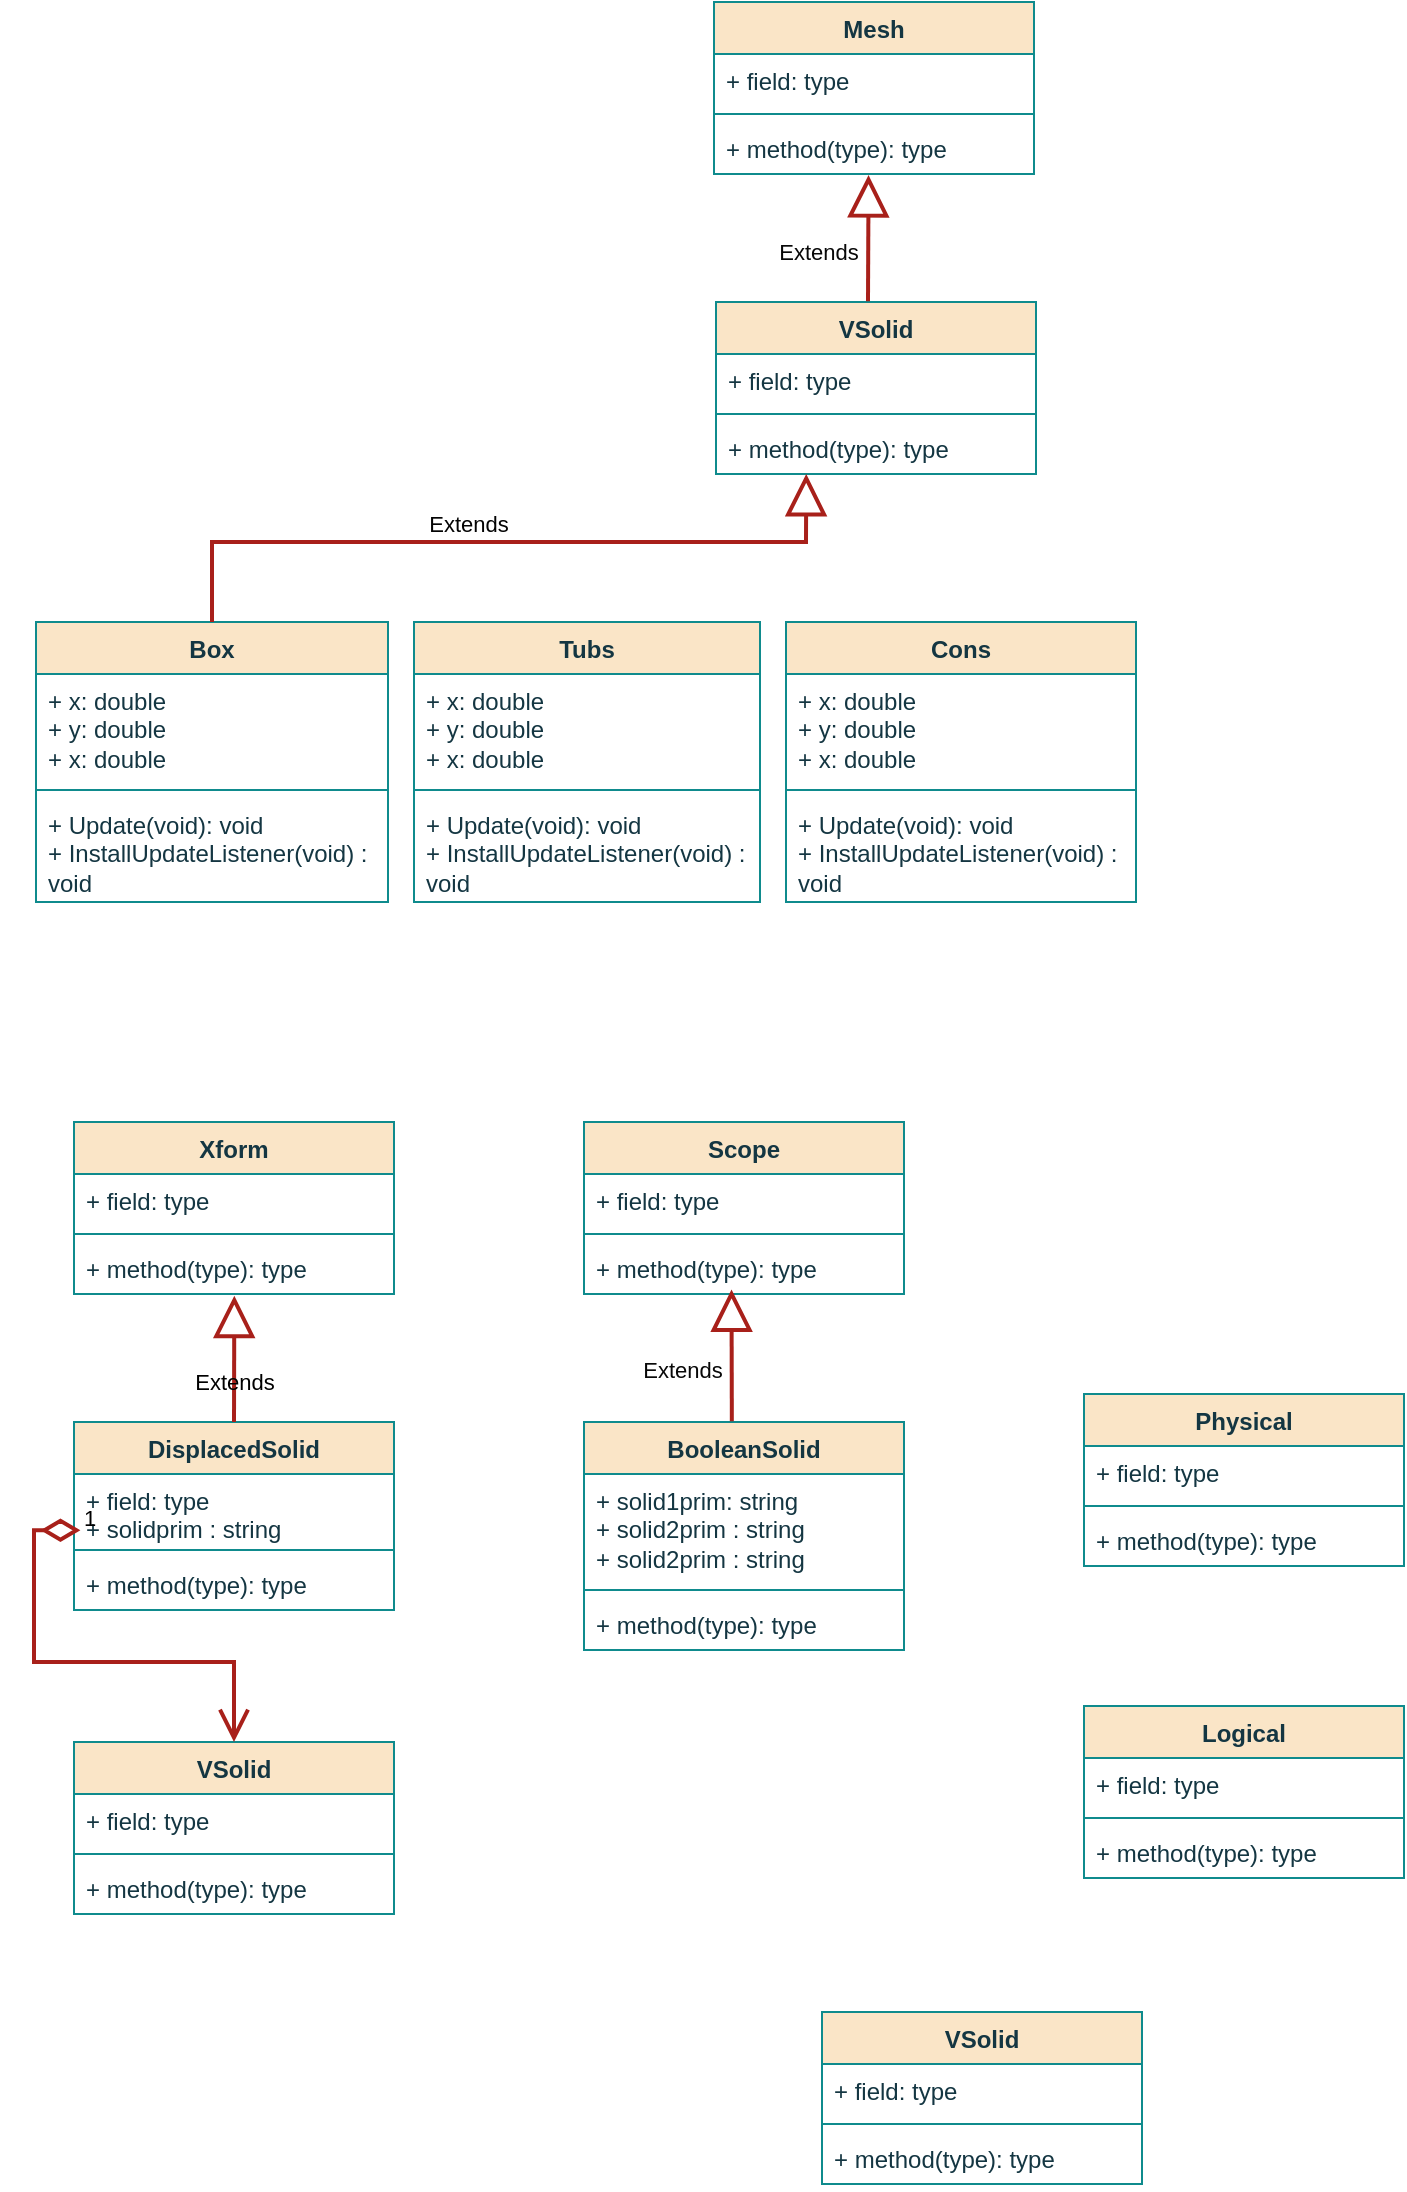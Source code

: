 <mxfile version="24.7.17">
  <diagram name="Page-1" id="c4acf3e9-155e-7222-9cf6-157b1a14988f">
    <mxGraphModel dx="1466" dy="963" grid="0" gridSize="10" guides="1" tooltips="1" connect="1" arrows="1" fold="1" page="1" pageScale="1" pageWidth="827" pageHeight="1169" background="#FFFFFF" math="0" shadow="0">
      <root>
        <mxCell id="0" />
        <mxCell id="1" parent="0" />
        <mxCell id="8_hWq0bAL2FWTZzUCq-o-5" value="Box" style="swimlane;fontStyle=1;align=center;verticalAlign=top;childLayout=stackLayout;horizontal=1;startSize=26;horizontalStack=0;resizeParent=1;resizeParentMax=0;resizeLast=0;collapsible=1;marginBottom=0;whiteSpace=wrap;html=1;labelBackgroundColor=none;fillColor=#FAE5C7;strokeColor=#0F8B8D;fontColor=#143642;" parent="1" vertex="1">
          <mxGeometry x="21" y="360" width="176" height="140" as="geometry" />
        </mxCell>
        <mxCell id="8_hWq0bAL2FWTZzUCq-o-6" value="+ x: double&lt;div&gt;+ y: double&lt;/div&gt;&lt;div&gt;+ x: double&lt;/div&gt;" style="text;strokeColor=none;fillColor=none;align=left;verticalAlign=top;spacingLeft=4;spacingRight=4;overflow=hidden;rotatable=0;points=[[0,0.5],[1,0.5]];portConstraint=eastwest;whiteSpace=wrap;html=1;labelBackgroundColor=none;fontColor=#143642;" parent="8_hWq0bAL2FWTZzUCq-o-5" vertex="1">
          <mxGeometry y="26" width="176" height="54" as="geometry" />
        </mxCell>
        <mxCell id="8_hWq0bAL2FWTZzUCq-o-7" value="" style="line;strokeWidth=1;fillColor=none;align=left;verticalAlign=middle;spacingTop=-1;spacingLeft=3;spacingRight=3;rotatable=0;labelPosition=right;points=[];portConstraint=eastwest;labelBackgroundColor=none;strokeColor=#0F8B8D;fontColor=#143642;" parent="8_hWq0bAL2FWTZzUCq-o-5" vertex="1">
          <mxGeometry y="80" width="176" height="8" as="geometry" />
        </mxCell>
        <mxCell id="8_hWq0bAL2FWTZzUCq-o-8" value="+ Update(void): void&lt;div&gt;+ InstallUpdateListener(void) : void&amp;nbsp;&lt;/div&gt;" style="text;strokeColor=none;fillColor=none;align=left;verticalAlign=top;spacingLeft=4;spacingRight=4;overflow=hidden;rotatable=0;points=[[0,0.5],[1,0.5]];portConstraint=eastwest;whiteSpace=wrap;html=1;labelBackgroundColor=none;fontColor=#143642;" parent="8_hWq0bAL2FWTZzUCq-o-5" vertex="1">
          <mxGeometry y="88" width="176" height="52" as="geometry" />
        </mxCell>
        <mxCell id="8_hWq0bAL2FWTZzUCq-o-9" value="BooleanSolid" style="swimlane;fontStyle=1;align=center;verticalAlign=top;childLayout=stackLayout;horizontal=1;startSize=26;horizontalStack=0;resizeParent=1;resizeParentMax=0;resizeLast=0;collapsible=1;marginBottom=0;whiteSpace=wrap;html=1;labelBackgroundColor=none;fillColor=#FAE5C7;strokeColor=#0F8B8D;fontColor=#143642;" parent="1" vertex="1">
          <mxGeometry x="295" y="760" width="160" height="114" as="geometry" />
        </mxCell>
        <mxCell id="8_hWq0bAL2FWTZzUCq-o-10" value="+ solid1prim: string&lt;div&gt;+ solid2prim : string&lt;/div&gt;&lt;div&gt;+ solid2prim : string&lt;/div&gt;" style="text;strokeColor=none;fillColor=none;align=left;verticalAlign=top;spacingLeft=4;spacingRight=4;overflow=hidden;rotatable=0;points=[[0,0.5],[1,0.5]];portConstraint=eastwest;whiteSpace=wrap;html=1;labelBackgroundColor=none;fontColor=#143642;" parent="8_hWq0bAL2FWTZzUCq-o-9" vertex="1">
          <mxGeometry y="26" width="160" height="54" as="geometry" />
        </mxCell>
        <mxCell id="8_hWq0bAL2FWTZzUCq-o-11" value="" style="line;strokeWidth=1;fillColor=none;align=left;verticalAlign=middle;spacingTop=-1;spacingLeft=3;spacingRight=3;rotatable=0;labelPosition=right;points=[];portConstraint=eastwest;labelBackgroundColor=none;strokeColor=#0F8B8D;fontColor=#143642;" parent="8_hWq0bAL2FWTZzUCq-o-9" vertex="1">
          <mxGeometry y="80" width="160" height="8" as="geometry" />
        </mxCell>
        <mxCell id="8_hWq0bAL2FWTZzUCq-o-12" value="+ method(type): type" style="text;strokeColor=none;fillColor=none;align=left;verticalAlign=top;spacingLeft=4;spacingRight=4;overflow=hidden;rotatable=0;points=[[0,0.5],[1,0.5]];portConstraint=eastwest;whiteSpace=wrap;html=1;labelBackgroundColor=none;fontColor=#143642;" parent="8_hWq0bAL2FWTZzUCq-o-9" vertex="1">
          <mxGeometry y="88" width="160" height="26" as="geometry" />
        </mxCell>
        <mxCell id="8_hWq0bAL2FWTZzUCq-o-13" value="VSolid" style="swimlane;fontStyle=1;align=center;verticalAlign=top;childLayout=stackLayout;horizontal=1;startSize=26;horizontalStack=0;resizeParent=1;resizeParentMax=0;resizeLast=0;collapsible=1;marginBottom=0;whiteSpace=wrap;html=1;labelBackgroundColor=none;fillColor=#FAE5C7;strokeColor=#0F8B8D;fontColor=#143642;" parent="1" vertex="1">
          <mxGeometry x="361" y="200" width="160" height="86" as="geometry" />
        </mxCell>
        <mxCell id="8_hWq0bAL2FWTZzUCq-o-14" value="+ field: type" style="text;strokeColor=none;fillColor=none;align=left;verticalAlign=top;spacingLeft=4;spacingRight=4;overflow=hidden;rotatable=0;points=[[0,0.5],[1,0.5]];portConstraint=eastwest;whiteSpace=wrap;html=1;labelBackgroundColor=none;fontColor=#143642;" parent="8_hWq0bAL2FWTZzUCq-o-13" vertex="1">
          <mxGeometry y="26" width="160" height="26" as="geometry" />
        </mxCell>
        <mxCell id="8_hWq0bAL2FWTZzUCq-o-15" value="" style="line;strokeWidth=1;fillColor=none;align=left;verticalAlign=middle;spacingTop=-1;spacingLeft=3;spacingRight=3;rotatable=0;labelPosition=right;points=[];portConstraint=eastwest;labelBackgroundColor=none;strokeColor=#0F8B8D;fontColor=#143642;" parent="8_hWq0bAL2FWTZzUCq-o-13" vertex="1">
          <mxGeometry y="52" width="160" height="8" as="geometry" />
        </mxCell>
        <mxCell id="8_hWq0bAL2FWTZzUCq-o-16" value="+ method(type): type" style="text;strokeColor=none;fillColor=none;align=left;verticalAlign=top;spacingLeft=4;spacingRight=4;overflow=hidden;rotatable=0;points=[[0,0.5],[1,0.5]];portConstraint=eastwest;whiteSpace=wrap;html=1;labelBackgroundColor=none;fontColor=#143642;" parent="8_hWq0bAL2FWTZzUCq-o-13" vertex="1">
          <mxGeometry y="60" width="160" height="26" as="geometry" />
        </mxCell>
        <mxCell id="6HcQ1MpUdYfN3NQTNpzD-1" value="Xform" style="swimlane;fontStyle=1;align=center;verticalAlign=top;childLayout=stackLayout;horizontal=1;startSize=26;horizontalStack=0;resizeParent=1;resizeParentMax=0;resizeLast=0;collapsible=1;marginBottom=0;whiteSpace=wrap;html=1;labelBackgroundColor=none;fillColor=#FAE5C7;strokeColor=#0F8B8D;fontColor=#143642;" vertex="1" parent="1">
          <mxGeometry x="40" y="610" width="160" height="86" as="geometry" />
        </mxCell>
        <mxCell id="6HcQ1MpUdYfN3NQTNpzD-2" value="+ field: type" style="text;strokeColor=none;fillColor=none;align=left;verticalAlign=top;spacingLeft=4;spacingRight=4;overflow=hidden;rotatable=0;points=[[0,0.5],[1,0.5]];portConstraint=eastwest;whiteSpace=wrap;html=1;labelBackgroundColor=none;fontColor=#143642;" vertex="1" parent="6HcQ1MpUdYfN3NQTNpzD-1">
          <mxGeometry y="26" width="160" height="26" as="geometry" />
        </mxCell>
        <mxCell id="6HcQ1MpUdYfN3NQTNpzD-3" value="" style="line;strokeWidth=1;fillColor=none;align=left;verticalAlign=middle;spacingTop=-1;spacingLeft=3;spacingRight=3;rotatable=0;labelPosition=right;points=[];portConstraint=eastwest;labelBackgroundColor=none;strokeColor=#0F8B8D;fontColor=#143642;" vertex="1" parent="6HcQ1MpUdYfN3NQTNpzD-1">
          <mxGeometry y="52" width="160" height="8" as="geometry" />
        </mxCell>
        <mxCell id="6HcQ1MpUdYfN3NQTNpzD-4" value="+ method(type): type" style="text;strokeColor=none;fillColor=none;align=left;verticalAlign=top;spacingLeft=4;spacingRight=4;overflow=hidden;rotatable=0;points=[[0,0.5],[1,0.5]];portConstraint=eastwest;whiteSpace=wrap;html=1;labelBackgroundColor=none;fontColor=#143642;" vertex="1" parent="6HcQ1MpUdYfN3NQTNpzD-1">
          <mxGeometry y="60" width="160" height="26" as="geometry" />
        </mxCell>
        <mxCell id="6HcQ1MpUdYfN3NQTNpzD-5" value="Mesh" style="swimlane;fontStyle=1;align=center;verticalAlign=top;childLayout=stackLayout;horizontal=1;startSize=26;horizontalStack=0;resizeParent=1;resizeParentMax=0;resizeLast=0;collapsible=1;marginBottom=0;whiteSpace=wrap;html=1;labelBackgroundColor=none;fillColor=#FAE5C7;strokeColor=#0F8B8D;fontColor=#143642;" vertex="1" parent="1">
          <mxGeometry x="360" y="50" width="160" height="86" as="geometry" />
        </mxCell>
        <mxCell id="6HcQ1MpUdYfN3NQTNpzD-6" value="+ field: type" style="text;strokeColor=none;fillColor=none;align=left;verticalAlign=top;spacingLeft=4;spacingRight=4;overflow=hidden;rotatable=0;points=[[0,0.5],[1,0.5]];portConstraint=eastwest;whiteSpace=wrap;html=1;labelBackgroundColor=none;fontColor=#143642;" vertex="1" parent="6HcQ1MpUdYfN3NQTNpzD-5">
          <mxGeometry y="26" width="160" height="26" as="geometry" />
        </mxCell>
        <mxCell id="6HcQ1MpUdYfN3NQTNpzD-7" value="" style="line;strokeWidth=1;fillColor=none;align=left;verticalAlign=middle;spacingTop=-1;spacingLeft=3;spacingRight=3;rotatable=0;labelPosition=right;points=[];portConstraint=eastwest;labelBackgroundColor=none;strokeColor=#0F8B8D;fontColor=#143642;" vertex="1" parent="6HcQ1MpUdYfN3NQTNpzD-5">
          <mxGeometry y="52" width="160" height="8" as="geometry" />
        </mxCell>
        <mxCell id="6HcQ1MpUdYfN3NQTNpzD-8" value="+ method(type): type" style="text;strokeColor=none;fillColor=none;align=left;verticalAlign=top;spacingLeft=4;spacingRight=4;overflow=hidden;rotatable=0;points=[[0,0.5],[1,0.5]];portConstraint=eastwest;whiteSpace=wrap;html=1;labelBackgroundColor=none;fontColor=#143642;" vertex="1" parent="6HcQ1MpUdYfN3NQTNpzD-5">
          <mxGeometry y="60" width="160" height="26" as="geometry" />
        </mxCell>
        <mxCell id="6HcQ1MpUdYfN3NQTNpzD-9" value="DisplacedSolid" style="swimlane;fontStyle=1;align=center;verticalAlign=top;childLayout=stackLayout;horizontal=1;startSize=26;horizontalStack=0;resizeParent=1;resizeParentMax=0;resizeLast=0;collapsible=1;marginBottom=0;whiteSpace=wrap;html=1;labelBackgroundColor=none;fillColor=#FAE5C7;strokeColor=#0F8B8D;fontColor=#143642;" vertex="1" parent="1">
          <mxGeometry x="40" y="760" width="160" height="94" as="geometry" />
        </mxCell>
        <mxCell id="6HcQ1MpUdYfN3NQTNpzD-10" value="+ field: type&lt;div&gt;+ solidprim : string&lt;/div&gt;" style="text;strokeColor=none;fillColor=none;align=left;verticalAlign=top;spacingLeft=4;spacingRight=4;overflow=hidden;rotatable=0;points=[[0,0.5],[1,0.5]];portConstraint=eastwest;whiteSpace=wrap;html=1;labelBackgroundColor=none;fontColor=#143642;" vertex="1" parent="6HcQ1MpUdYfN3NQTNpzD-9">
          <mxGeometry y="26" width="160" height="34" as="geometry" />
        </mxCell>
        <mxCell id="6HcQ1MpUdYfN3NQTNpzD-11" value="" style="line;strokeWidth=1;fillColor=none;align=left;verticalAlign=middle;spacingTop=-1;spacingLeft=3;spacingRight=3;rotatable=0;labelPosition=right;points=[];portConstraint=eastwest;labelBackgroundColor=none;strokeColor=#0F8B8D;fontColor=#143642;" vertex="1" parent="6HcQ1MpUdYfN3NQTNpzD-9">
          <mxGeometry y="60" width="160" height="8" as="geometry" />
        </mxCell>
        <mxCell id="6HcQ1MpUdYfN3NQTNpzD-12" value="+ method(type): type" style="text;strokeColor=none;fillColor=none;align=left;verticalAlign=top;spacingLeft=4;spacingRight=4;overflow=hidden;rotatable=0;points=[[0,0.5],[1,0.5]];portConstraint=eastwest;whiteSpace=wrap;html=1;labelBackgroundColor=none;fontColor=#143642;" vertex="1" parent="6HcQ1MpUdYfN3NQTNpzD-9">
          <mxGeometry y="68" width="160" height="26" as="geometry" />
        </mxCell>
        <mxCell id="6HcQ1MpUdYfN3NQTNpzD-15" value="&lt;font color=&quot;#030303&quot;&gt;Extends&lt;/font&gt;" style="endArrow=block;endSize=16;endFill=0;html=1;rounded=0;entryX=0.532;entryY=1.021;entryDx=0;entryDy=0;entryPerimeter=0;exitX=0.5;exitY=0;exitDx=0;exitDy=0;strokeWidth=2;fontColor=default;labelBackgroundColor=none;strokeColor=#A8201A;" edge="1" parent="1" source="8_hWq0bAL2FWTZzUCq-o-5">
          <mxGeometry x="-0.094" y="9" width="160" relative="1" as="geometry">
            <mxPoint x="260" y="319.45" as="sourcePoint" />
            <mxPoint x="406.12" y="285.996" as="targetPoint" />
            <Array as="points">
              <mxPoint x="109" y="320" />
              <mxPoint x="370" y="320" />
              <mxPoint x="406" y="320" />
            </Array>
            <mxPoint as="offset" />
          </mxGeometry>
        </mxCell>
        <mxCell id="6HcQ1MpUdYfN3NQTNpzD-18" value="&lt;font color=&quot;#080808&quot;&gt;Extends&lt;/font&gt;" style="endArrow=block;endSize=16;endFill=0;html=1;rounded=0;entryX=0.483;entryY=1.021;entryDx=0;entryDy=0;entryPerimeter=0;strokeWidth=2;exitX=0.475;exitY=-0.005;exitDx=0;exitDy=0;exitPerimeter=0;fontColor=default;labelBackgroundColor=none;strokeColor=#A8201A;" edge="1" parent="1" source="8_hWq0bAL2FWTZzUCq-o-13" target="6HcQ1MpUdYfN3NQTNpzD-8">
          <mxGeometry x="-0.224" y="25" width="160" relative="1" as="geometry">
            <mxPoint x="430" y="200" as="sourcePoint" />
            <mxPoint x="590" y="200" as="targetPoint" />
            <mxPoint as="offset" />
          </mxGeometry>
        </mxCell>
        <mxCell id="6HcQ1MpUdYfN3NQTNpzD-30" value="Extends" style="endArrow=block;endSize=16;endFill=0;html=1;rounded=0;entryX=0.501;entryY=1.033;entryDx=0;entryDy=0;entryPerimeter=0;exitX=0.5;exitY=0;exitDx=0;exitDy=0;strokeWidth=2;fontColor=default;labelBackgroundColor=none;strokeColor=#A8201A;" edge="1" parent="1" source="6HcQ1MpUdYfN3NQTNpzD-9" target="6HcQ1MpUdYfN3NQTNpzD-4">
          <mxGeometry x="-0.366" width="160" relative="1" as="geometry">
            <mxPoint x="-40" y="730" as="sourcePoint" />
            <mxPoint x="120" y="730" as="targetPoint" />
            <mxPoint as="offset" />
          </mxGeometry>
        </mxCell>
        <mxCell id="6HcQ1MpUdYfN3NQTNpzD-31" value="VSolid" style="swimlane;fontStyle=1;align=center;verticalAlign=top;childLayout=stackLayout;horizontal=1;startSize=26;horizontalStack=0;resizeParent=1;resizeParentMax=0;resizeLast=0;collapsible=1;marginBottom=0;whiteSpace=wrap;html=1;labelBackgroundColor=none;fillColor=#FAE5C7;strokeColor=#0F8B8D;fontColor=#143642;" vertex="1" parent="1">
          <mxGeometry x="40" y="920" width="160" height="86" as="geometry" />
        </mxCell>
        <mxCell id="6HcQ1MpUdYfN3NQTNpzD-32" value="+ field: type" style="text;strokeColor=none;fillColor=none;align=left;verticalAlign=top;spacingLeft=4;spacingRight=4;overflow=hidden;rotatable=0;points=[[0,0.5],[1,0.5]];portConstraint=eastwest;whiteSpace=wrap;html=1;labelBackgroundColor=none;fontColor=#143642;" vertex="1" parent="6HcQ1MpUdYfN3NQTNpzD-31">
          <mxGeometry y="26" width="160" height="26" as="geometry" />
        </mxCell>
        <mxCell id="6HcQ1MpUdYfN3NQTNpzD-33" value="" style="line;strokeWidth=1;fillColor=none;align=left;verticalAlign=middle;spacingTop=-1;spacingLeft=3;spacingRight=3;rotatable=0;labelPosition=right;points=[];portConstraint=eastwest;labelBackgroundColor=none;strokeColor=#0F8B8D;fontColor=#143642;" vertex="1" parent="6HcQ1MpUdYfN3NQTNpzD-31">
          <mxGeometry y="52" width="160" height="8" as="geometry" />
        </mxCell>
        <mxCell id="6HcQ1MpUdYfN3NQTNpzD-34" value="+ method(type): type" style="text;strokeColor=none;fillColor=none;align=left;verticalAlign=top;spacingLeft=4;spacingRight=4;overflow=hidden;rotatable=0;points=[[0,0.5],[1,0.5]];portConstraint=eastwest;whiteSpace=wrap;html=1;labelBackgroundColor=none;fontColor=#143642;" vertex="1" parent="6HcQ1MpUdYfN3NQTNpzD-31">
          <mxGeometry y="60" width="160" height="26" as="geometry" />
        </mxCell>
        <mxCell id="6HcQ1MpUdYfN3NQTNpzD-39" value="1" style="endArrow=open;html=1;endSize=12;startArrow=diamondThin;startSize=14;startFill=0;edgeStyle=orthogonalEdgeStyle;align=left;verticalAlign=bottom;rounded=0;entryX=0.5;entryY=0;entryDx=0;entryDy=0;exitX=0.02;exitY=0.827;exitDx=0;exitDy=0;exitPerimeter=0;strokeWidth=2;fontColor=default;labelBackgroundColor=none;strokeColor=#A8201A;" edge="1" parent="1" source="6HcQ1MpUdYfN3NQTNpzD-10" target="6HcQ1MpUdYfN3NQTNpzD-31">
          <mxGeometry x="-1" y="3" relative="1" as="geometry">
            <mxPoint x="20" y="840" as="sourcePoint" />
            <mxPoint x="180" y="840" as="targetPoint" />
            <Array as="points">
              <mxPoint x="20" y="814" />
              <mxPoint x="20" y="880" />
              <mxPoint x="120" y="880" />
            </Array>
          </mxGeometry>
        </mxCell>
        <mxCell id="6HcQ1MpUdYfN3NQTNpzD-49" value="Tubs" style="swimlane;fontStyle=1;align=center;verticalAlign=top;childLayout=stackLayout;horizontal=1;startSize=26;horizontalStack=0;resizeParent=1;resizeParentMax=0;resizeLast=0;collapsible=1;marginBottom=0;whiteSpace=wrap;html=1;labelBackgroundColor=none;fillColor=#FAE5C7;strokeColor=#0F8B8D;fontColor=#143642;" vertex="1" parent="1">
          <mxGeometry x="210" y="360" width="173" height="140" as="geometry" />
        </mxCell>
        <mxCell id="6HcQ1MpUdYfN3NQTNpzD-50" value="+ x: double&lt;div&gt;+ y: double&lt;/div&gt;&lt;div&gt;+ x: double&lt;/div&gt;" style="text;strokeColor=none;fillColor=none;align=left;verticalAlign=top;spacingLeft=4;spacingRight=4;overflow=hidden;rotatable=0;points=[[0,0.5],[1,0.5]];portConstraint=eastwest;whiteSpace=wrap;html=1;labelBackgroundColor=none;fontColor=#143642;" vertex="1" parent="6HcQ1MpUdYfN3NQTNpzD-49">
          <mxGeometry y="26" width="173" height="54" as="geometry" />
        </mxCell>
        <mxCell id="6HcQ1MpUdYfN3NQTNpzD-51" value="" style="line;strokeWidth=1;fillColor=none;align=left;verticalAlign=middle;spacingTop=-1;spacingLeft=3;spacingRight=3;rotatable=0;labelPosition=right;points=[];portConstraint=eastwest;labelBackgroundColor=none;strokeColor=#0F8B8D;fontColor=#143642;" vertex="1" parent="6HcQ1MpUdYfN3NQTNpzD-49">
          <mxGeometry y="80" width="173" height="8" as="geometry" />
        </mxCell>
        <mxCell id="6HcQ1MpUdYfN3NQTNpzD-52" value="+ Update(void): void&lt;div&gt;+ InstallUpdateListener(void) : void&amp;nbsp;&lt;/div&gt;" style="text;strokeColor=none;fillColor=none;align=left;verticalAlign=top;spacingLeft=4;spacingRight=4;overflow=hidden;rotatable=0;points=[[0,0.5],[1,0.5]];portConstraint=eastwest;whiteSpace=wrap;html=1;labelBackgroundColor=none;fontColor=#143642;" vertex="1" parent="6HcQ1MpUdYfN3NQTNpzD-49">
          <mxGeometry y="88" width="173" height="52" as="geometry" />
        </mxCell>
        <mxCell id="6HcQ1MpUdYfN3NQTNpzD-57" value="Cons" style="swimlane;fontStyle=1;align=center;verticalAlign=top;childLayout=stackLayout;horizontal=1;startSize=26;horizontalStack=0;resizeParent=1;resizeParentMax=0;resizeLast=0;collapsible=1;marginBottom=0;whiteSpace=wrap;html=1;labelBackgroundColor=none;fillColor=#FAE5C7;strokeColor=#0F8B8D;fontColor=#143642;" vertex="1" parent="1">
          <mxGeometry x="396" y="360" width="175" height="140" as="geometry" />
        </mxCell>
        <mxCell id="6HcQ1MpUdYfN3NQTNpzD-58" value="+ x: double&lt;div&gt;+ y: double&lt;/div&gt;&lt;div&gt;+ x: double&lt;/div&gt;" style="text;strokeColor=none;fillColor=none;align=left;verticalAlign=top;spacingLeft=4;spacingRight=4;overflow=hidden;rotatable=0;points=[[0,0.5],[1,0.5]];portConstraint=eastwest;whiteSpace=wrap;html=1;labelBackgroundColor=none;fontColor=#143642;" vertex="1" parent="6HcQ1MpUdYfN3NQTNpzD-57">
          <mxGeometry y="26" width="175" height="54" as="geometry" />
        </mxCell>
        <mxCell id="6HcQ1MpUdYfN3NQTNpzD-59" value="" style="line;strokeWidth=1;fillColor=none;align=left;verticalAlign=middle;spacingTop=-1;spacingLeft=3;spacingRight=3;rotatable=0;labelPosition=right;points=[];portConstraint=eastwest;labelBackgroundColor=none;strokeColor=#0F8B8D;fontColor=#143642;" vertex="1" parent="6HcQ1MpUdYfN3NQTNpzD-57">
          <mxGeometry y="80" width="175" height="8" as="geometry" />
        </mxCell>
        <mxCell id="6HcQ1MpUdYfN3NQTNpzD-60" value="+ Update(void): void&lt;div&gt;+ InstallUpdateListener(void) : void&amp;nbsp;&lt;/div&gt;" style="text;strokeColor=none;fillColor=none;align=left;verticalAlign=top;spacingLeft=4;spacingRight=4;overflow=hidden;rotatable=0;points=[[0,0.5],[1,0.5]];portConstraint=eastwest;whiteSpace=wrap;html=1;labelBackgroundColor=none;fontColor=#143642;" vertex="1" parent="6HcQ1MpUdYfN3NQTNpzD-57">
          <mxGeometry y="88" width="175" height="52" as="geometry" />
        </mxCell>
        <mxCell id="6HcQ1MpUdYfN3NQTNpzD-69" value="Scope" style="swimlane;fontStyle=1;align=center;verticalAlign=top;childLayout=stackLayout;horizontal=1;startSize=26;horizontalStack=0;resizeParent=1;resizeParentMax=0;resizeLast=0;collapsible=1;marginBottom=0;whiteSpace=wrap;html=1;strokeColor=#0F8B8D;fontColor=#143642;fillColor=#FAE5C7;" vertex="1" parent="1">
          <mxGeometry x="295" y="610" width="160" height="86" as="geometry" />
        </mxCell>
        <mxCell id="6HcQ1MpUdYfN3NQTNpzD-70" value="+ field: type" style="text;strokeColor=none;fillColor=none;align=left;verticalAlign=top;spacingLeft=4;spacingRight=4;overflow=hidden;rotatable=0;points=[[0,0.5],[1,0.5]];portConstraint=eastwest;whiteSpace=wrap;html=1;fontColor=#143642;" vertex="1" parent="6HcQ1MpUdYfN3NQTNpzD-69">
          <mxGeometry y="26" width="160" height="26" as="geometry" />
        </mxCell>
        <mxCell id="6HcQ1MpUdYfN3NQTNpzD-71" value="" style="line;strokeWidth=1;fillColor=none;align=left;verticalAlign=middle;spacingTop=-1;spacingLeft=3;spacingRight=3;rotatable=0;labelPosition=right;points=[];portConstraint=eastwest;strokeColor=inherit;fontColor=#143642;" vertex="1" parent="6HcQ1MpUdYfN3NQTNpzD-69">
          <mxGeometry y="52" width="160" height="8" as="geometry" />
        </mxCell>
        <mxCell id="6HcQ1MpUdYfN3NQTNpzD-72" value="+ method(type): type" style="text;strokeColor=none;fillColor=none;align=left;verticalAlign=top;spacingLeft=4;spacingRight=4;overflow=hidden;rotatable=0;points=[[0,0.5],[1,0.5]];portConstraint=eastwest;whiteSpace=wrap;html=1;fontColor=#143642;" vertex="1" parent="6HcQ1MpUdYfN3NQTNpzD-69">
          <mxGeometry y="60" width="160" height="26" as="geometry" />
        </mxCell>
        <mxCell id="6HcQ1MpUdYfN3NQTNpzD-91" value="&lt;font color=&quot;#080808&quot;&gt;Extends&lt;/font&gt;" style="endArrow=block;endSize=16;endFill=0;html=1;rounded=0;entryX=0.461;entryY=0.913;entryDx=0;entryDy=0;entryPerimeter=0;strokeWidth=2;exitX=0.462;exitY=-0.003;exitDx=0;exitDy=0;exitPerimeter=0;fontColor=default;labelBackgroundColor=none;strokeColor=#A8201A;" edge="1" parent="1" source="8_hWq0bAL2FWTZzUCq-o-9" target="6HcQ1MpUdYfN3NQTNpzD-72">
          <mxGeometry x="-0.224" y="25" width="160" relative="1" as="geometry">
            <mxPoint x="371" y="759" as="sourcePoint" />
            <mxPoint x="371" y="696" as="targetPoint" />
            <mxPoint as="offset" />
          </mxGeometry>
        </mxCell>
        <mxCell id="6HcQ1MpUdYfN3NQTNpzD-92" value="Physical" style="swimlane;fontStyle=1;align=center;verticalAlign=top;childLayout=stackLayout;horizontal=1;startSize=26;horizontalStack=0;resizeParent=1;resizeParentMax=0;resizeLast=0;collapsible=1;marginBottom=0;whiteSpace=wrap;html=1;strokeColor=#0F8B8D;fontColor=#143642;fillColor=#FAE5C7;" vertex="1" parent="1">
          <mxGeometry x="545" y="746" width="160" height="86" as="geometry" />
        </mxCell>
        <mxCell id="6HcQ1MpUdYfN3NQTNpzD-93" value="+ field: type" style="text;strokeColor=none;fillColor=none;align=left;verticalAlign=top;spacingLeft=4;spacingRight=4;overflow=hidden;rotatable=0;points=[[0,0.5],[1,0.5]];portConstraint=eastwest;whiteSpace=wrap;html=1;fontColor=#143642;" vertex="1" parent="6HcQ1MpUdYfN3NQTNpzD-92">
          <mxGeometry y="26" width="160" height="26" as="geometry" />
        </mxCell>
        <mxCell id="6HcQ1MpUdYfN3NQTNpzD-94" value="" style="line;strokeWidth=1;fillColor=none;align=left;verticalAlign=middle;spacingTop=-1;spacingLeft=3;spacingRight=3;rotatable=0;labelPosition=right;points=[];portConstraint=eastwest;strokeColor=inherit;fontColor=#143642;" vertex="1" parent="6HcQ1MpUdYfN3NQTNpzD-92">
          <mxGeometry y="52" width="160" height="8" as="geometry" />
        </mxCell>
        <mxCell id="6HcQ1MpUdYfN3NQTNpzD-95" value="+ method(type): type" style="text;strokeColor=none;fillColor=none;align=left;verticalAlign=top;spacingLeft=4;spacingRight=4;overflow=hidden;rotatable=0;points=[[0,0.5],[1,0.5]];portConstraint=eastwest;whiteSpace=wrap;html=1;fontColor=#143642;" vertex="1" parent="6HcQ1MpUdYfN3NQTNpzD-92">
          <mxGeometry y="60" width="160" height="26" as="geometry" />
        </mxCell>
        <mxCell id="6HcQ1MpUdYfN3NQTNpzD-102" value="Logical" style="swimlane;fontStyle=1;align=center;verticalAlign=top;childLayout=stackLayout;horizontal=1;startSize=26;horizontalStack=0;resizeParent=1;resizeParentMax=0;resizeLast=0;collapsible=1;marginBottom=0;whiteSpace=wrap;html=1;strokeColor=#0F8B8D;fontColor=#143642;fillColor=#FAE5C7;" vertex="1" parent="1">
          <mxGeometry x="545" y="902" width="160" height="86" as="geometry" />
        </mxCell>
        <mxCell id="6HcQ1MpUdYfN3NQTNpzD-103" value="+ field: type" style="text;strokeColor=none;fillColor=none;align=left;verticalAlign=top;spacingLeft=4;spacingRight=4;overflow=hidden;rotatable=0;points=[[0,0.5],[1,0.5]];portConstraint=eastwest;whiteSpace=wrap;html=1;fontColor=#143642;" vertex="1" parent="6HcQ1MpUdYfN3NQTNpzD-102">
          <mxGeometry y="26" width="160" height="26" as="geometry" />
        </mxCell>
        <mxCell id="6HcQ1MpUdYfN3NQTNpzD-104" value="" style="line;strokeWidth=1;fillColor=none;align=left;verticalAlign=middle;spacingTop=-1;spacingLeft=3;spacingRight=3;rotatable=0;labelPosition=right;points=[];portConstraint=eastwest;strokeColor=inherit;fontColor=#143642;" vertex="1" parent="6HcQ1MpUdYfN3NQTNpzD-102">
          <mxGeometry y="52" width="160" height="8" as="geometry" />
        </mxCell>
        <mxCell id="6HcQ1MpUdYfN3NQTNpzD-105" value="+ method(type): type" style="text;strokeColor=none;fillColor=none;align=left;verticalAlign=top;spacingLeft=4;spacingRight=4;overflow=hidden;rotatable=0;points=[[0,0.5],[1,0.5]];portConstraint=eastwest;whiteSpace=wrap;html=1;fontColor=#143642;" vertex="1" parent="6HcQ1MpUdYfN3NQTNpzD-102">
          <mxGeometry y="60" width="160" height="26" as="geometry" />
        </mxCell>
        <mxCell id="6HcQ1MpUdYfN3NQTNpzD-106" value="VSolid" style="swimlane;fontStyle=1;align=center;verticalAlign=top;childLayout=stackLayout;horizontal=1;startSize=26;horizontalStack=0;resizeParent=1;resizeParentMax=0;resizeLast=0;collapsible=1;marginBottom=0;whiteSpace=wrap;html=1;labelBackgroundColor=none;fillColor=#FAE5C7;strokeColor=#0F8B8D;fontColor=#143642;" vertex="1" parent="1">
          <mxGeometry x="414" y="1055" width="160" height="86" as="geometry" />
        </mxCell>
        <mxCell id="6HcQ1MpUdYfN3NQTNpzD-107" value="+ field: type" style="text;strokeColor=none;fillColor=none;align=left;verticalAlign=top;spacingLeft=4;spacingRight=4;overflow=hidden;rotatable=0;points=[[0,0.5],[1,0.5]];portConstraint=eastwest;whiteSpace=wrap;html=1;labelBackgroundColor=none;fontColor=#143642;" vertex="1" parent="6HcQ1MpUdYfN3NQTNpzD-106">
          <mxGeometry y="26" width="160" height="26" as="geometry" />
        </mxCell>
        <mxCell id="6HcQ1MpUdYfN3NQTNpzD-108" value="" style="line;strokeWidth=1;fillColor=none;align=left;verticalAlign=middle;spacingTop=-1;spacingLeft=3;spacingRight=3;rotatable=0;labelPosition=right;points=[];portConstraint=eastwest;labelBackgroundColor=none;strokeColor=#0F8B8D;fontColor=#143642;" vertex="1" parent="6HcQ1MpUdYfN3NQTNpzD-106">
          <mxGeometry y="52" width="160" height="8" as="geometry" />
        </mxCell>
        <mxCell id="6HcQ1MpUdYfN3NQTNpzD-109" value="+ method(type): type" style="text;strokeColor=none;fillColor=none;align=left;verticalAlign=top;spacingLeft=4;spacingRight=4;overflow=hidden;rotatable=0;points=[[0,0.5],[1,0.5]];portConstraint=eastwest;whiteSpace=wrap;html=1;labelBackgroundColor=none;fontColor=#143642;" vertex="1" parent="6HcQ1MpUdYfN3NQTNpzD-106">
          <mxGeometry y="60" width="160" height="26" as="geometry" />
        </mxCell>
      </root>
    </mxGraphModel>
  </diagram>
</mxfile>

